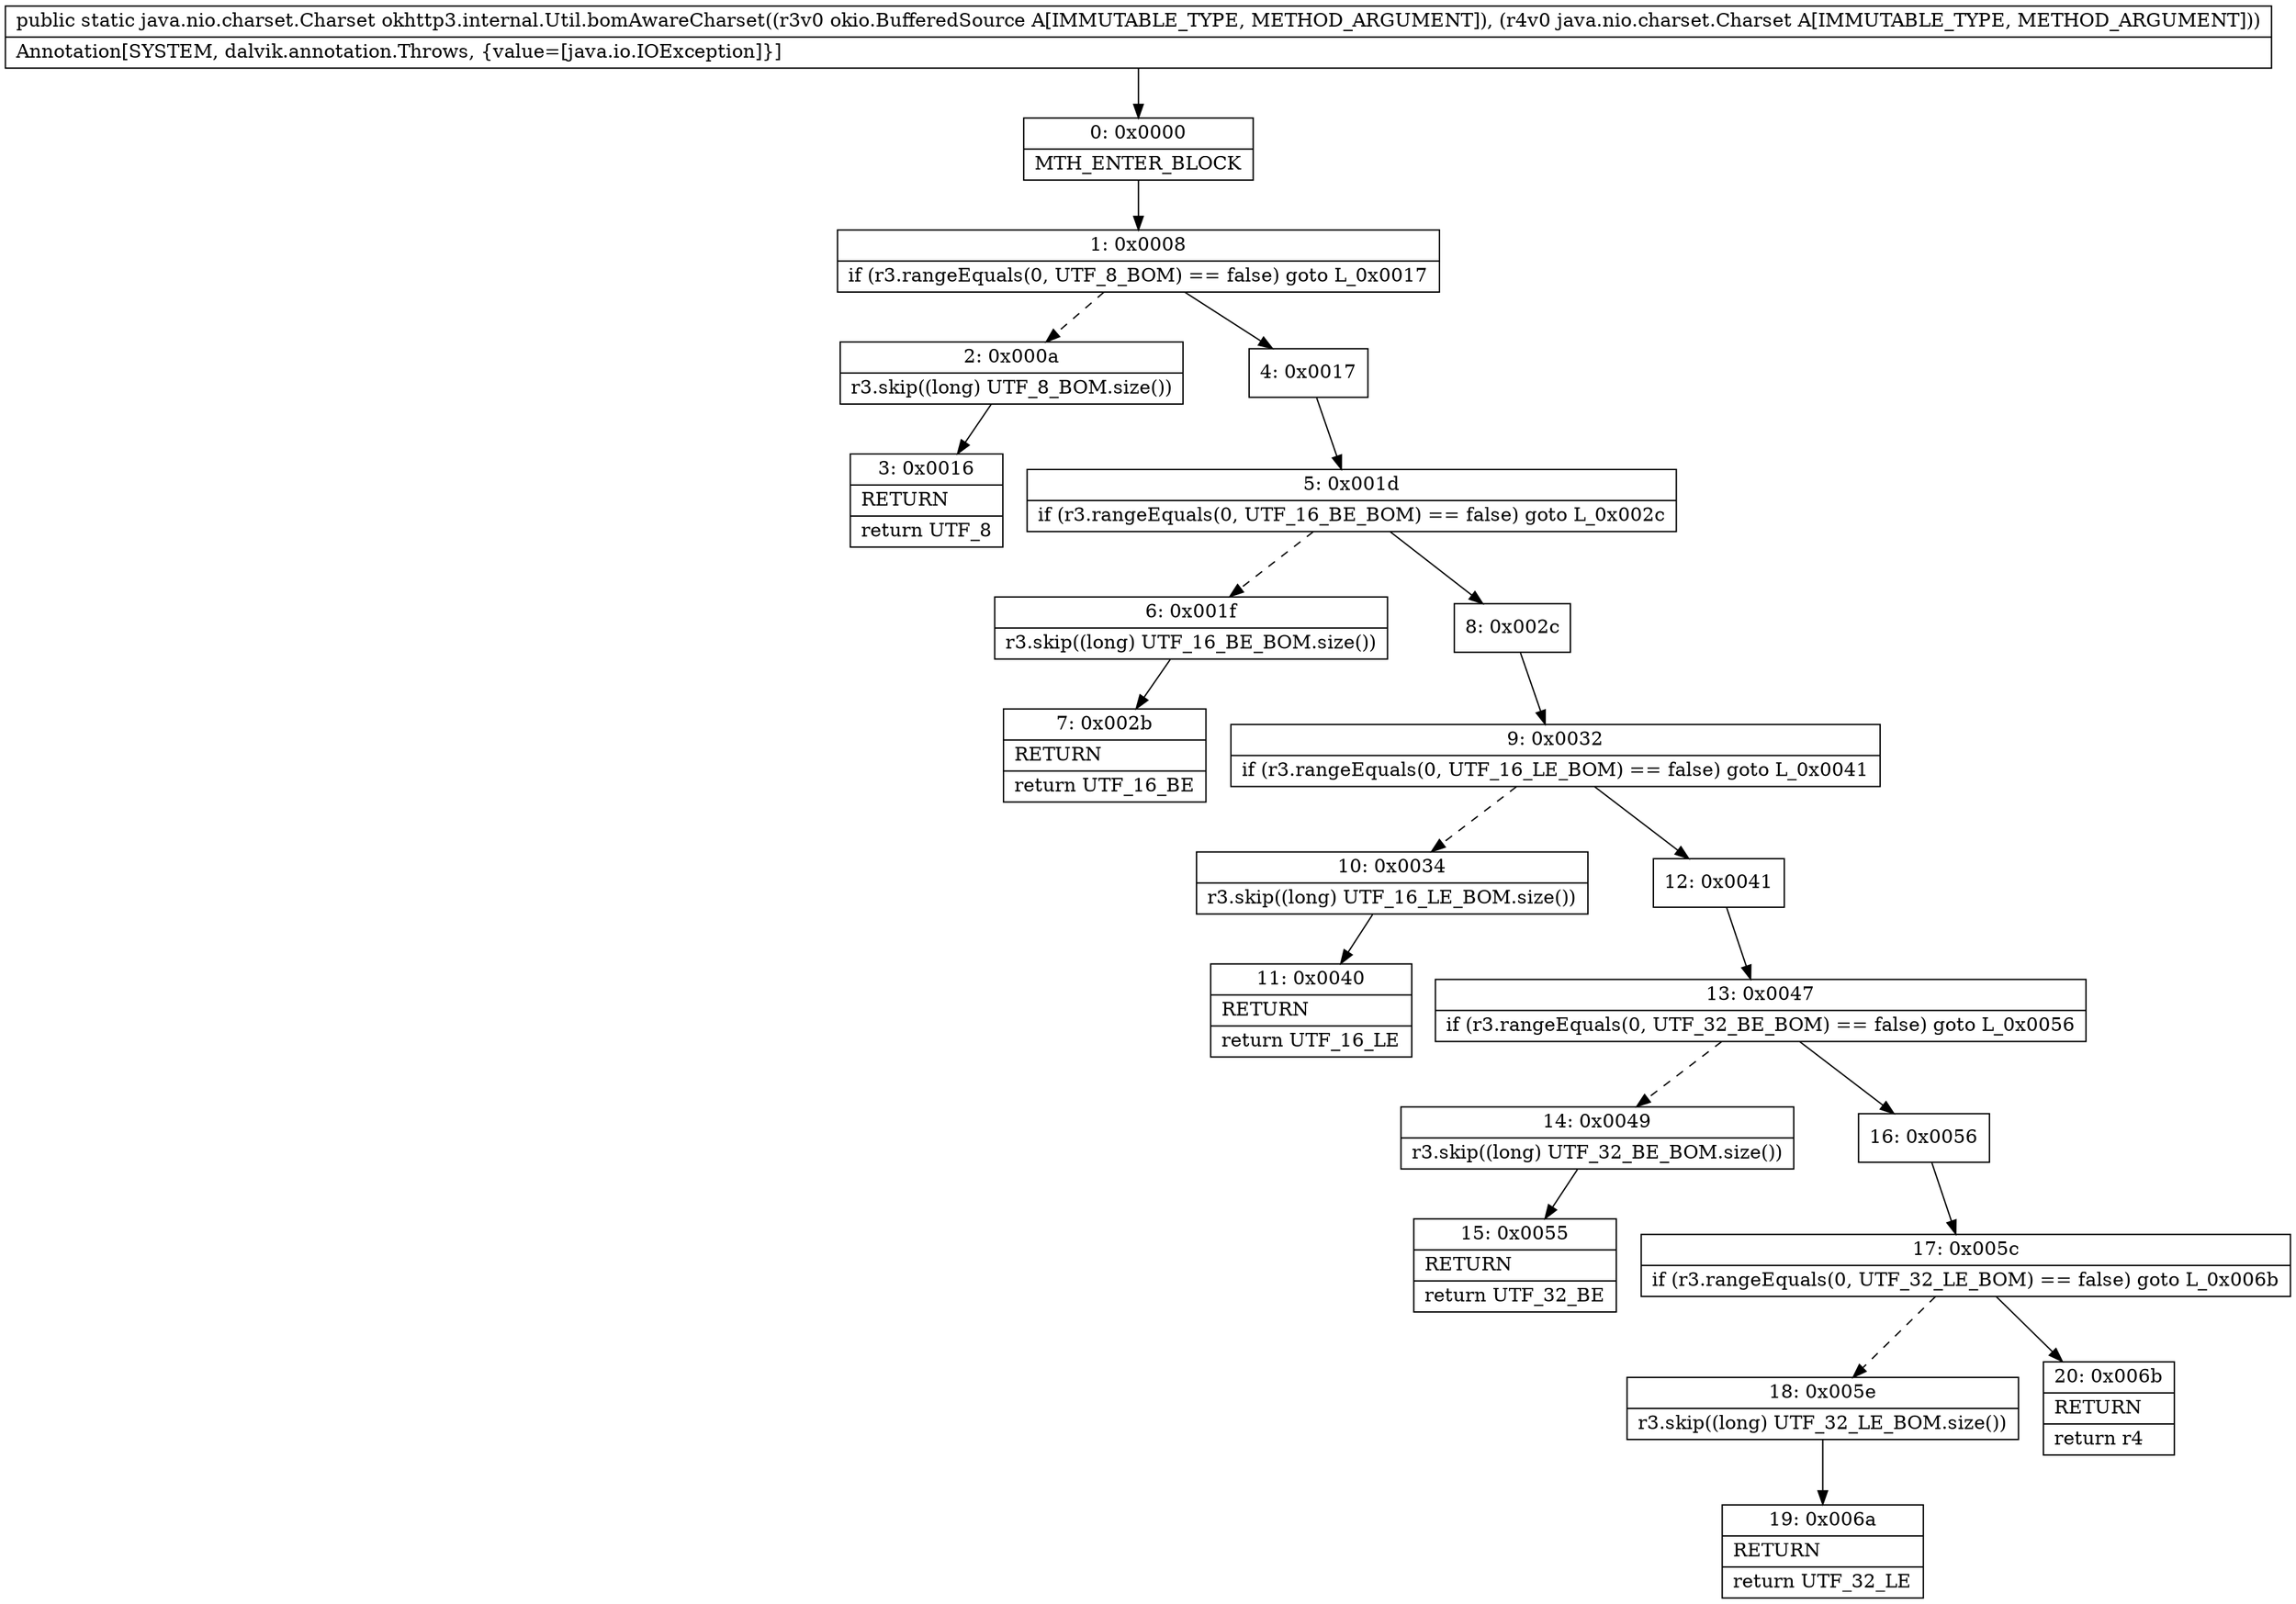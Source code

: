 digraph "CFG forokhttp3.internal.Util.bomAwareCharset(Lokio\/BufferedSource;Ljava\/nio\/charset\/Charset;)Ljava\/nio\/charset\/Charset;" {
Node_0 [shape=record,label="{0\:\ 0x0000|MTH_ENTER_BLOCK\l}"];
Node_1 [shape=record,label="{1\:\ 0x0008|if (r3.rangeEquals(0, UTF_8_BOM) == false) goto L_0x0017\l}"];
Node_2 [shape=record,label="{2\:\ 0x000a|r3.skip((long) UTF_8_BOM.size())\l}"];
Node_3 [shape=record,label="{3\:\ 0x0016|RETURN\l|return UTF_8\l}"];
Node_4 [shape=record,label="{4\:\ 0x0017}"];
Node_5 [shape=record,label="{5\:\ 0x001d|if (r3.rangeEquals(0, UTF_16_BE_BOM) == false) goto L_0x002c\l}"];
Node_6 [shape=record,label="{6\:\ 0x001f|r3.skip((long) UTF_16_BE_BOM.size())\l}"];
Node_7 [shape=record,label="{7\:\ 0x002b|RETURN\l|return UTF_16_BE\l}"];
Node_8 [shape=record,label="{8\:\ 0x002c}"];
Node_9 [shape=record,label="{9\:\ 0x0032|if (r3.rangeEquals(0, UTF_16_LE_BOM) == false) goto L_0x0041\l}"];
Node_10 [shape=record,label="{10\:\ 0x0034|r3.skip((long) UTF_16_LE_BOM.size())\l}"];
Node_11 [shape=record,label="{11\:\ 0x0040|RETURN\l|return UTF_16_LE\l}"];
Node_12 [shape=record,label="{12\:\ 0x0041}"];
Node_13 [shape=record,label="{13\:\ 0x0047|if (r3.rangeEquals(0, UTF_32_BE_BOM) == false) goto L_0x0056\l}"];
Node_14 [shape=record,label="{14\:\ 0x0049|r3.skip((long) UTF_32_BE_BOM.size())\l}"];
Node_15 [shape=record,label="{15\:\ 0x0055|RETURN\l|return UTF_32_BE\l}"];
Node_16 [shape=record,label="{16\:\ 0x0056}"];
Node_17 [shape=record,label="{17\:\ 0x005c|if (r3.rangeEquals(0, UTF_32_LE_BOM) == false) goto L_0x006b\l}"];
Node_18 [shape=record,label="{18\:\ 0x005e|r3.skip((long) UTF_32_LE_BOM.size())\l}"];
Node_19 [shape=record,label="{19\:\ 0x006a|RETURN\l|return UTF_32_LE\l}"];
Node_20 [shape=record,label="{20\:\ 0x006b|RETURN\l|return r4\l}"];
MethodNode[shape=record,label="{public static java.nio.charset.Charset okhttp3.internal.Util.bomAwareCharset((r3v0 okio.BufferedSource A[IMMUTABLE_TYPE, METHOD_ARGUMENT]), (r4v0 java.nio.charset.Charset A[IMMUTABLE_TYPE, METHOD_ARGUMENT]))  | Annotation[SYSTEM, dalvik.annotation.Throws, \{value=[java.io.IOException]\}]\l}"];
MethodNode -> Node_0;
Node_0 -> Node_1;
Node_1 -> Node_2[style=dashed];
Node_1 -> Node_4;
Node_2 -> Node_3;
Node_4 -> Node_5;
Node_5 -> Node_6[style=dashed];
Node_5 -> Node_8;
Node_6 -> Node_7;
Node_8 -> Node_9;
Node_9 -> Node_10[style=dashed];
Node_9 -> Node_12;
Node_10 -> Node_11;
Node_12 -> Node_13;
Node_13 -> Node_14[style=dashed];
Node_13 -> Node_16;
Node_14 -> Node_15;
Node_16 -> Node_17;
Node_17 -> Node_18[style=dashed];
Node_17 -> Node_20;
Node_18 -> Node_19;
}

